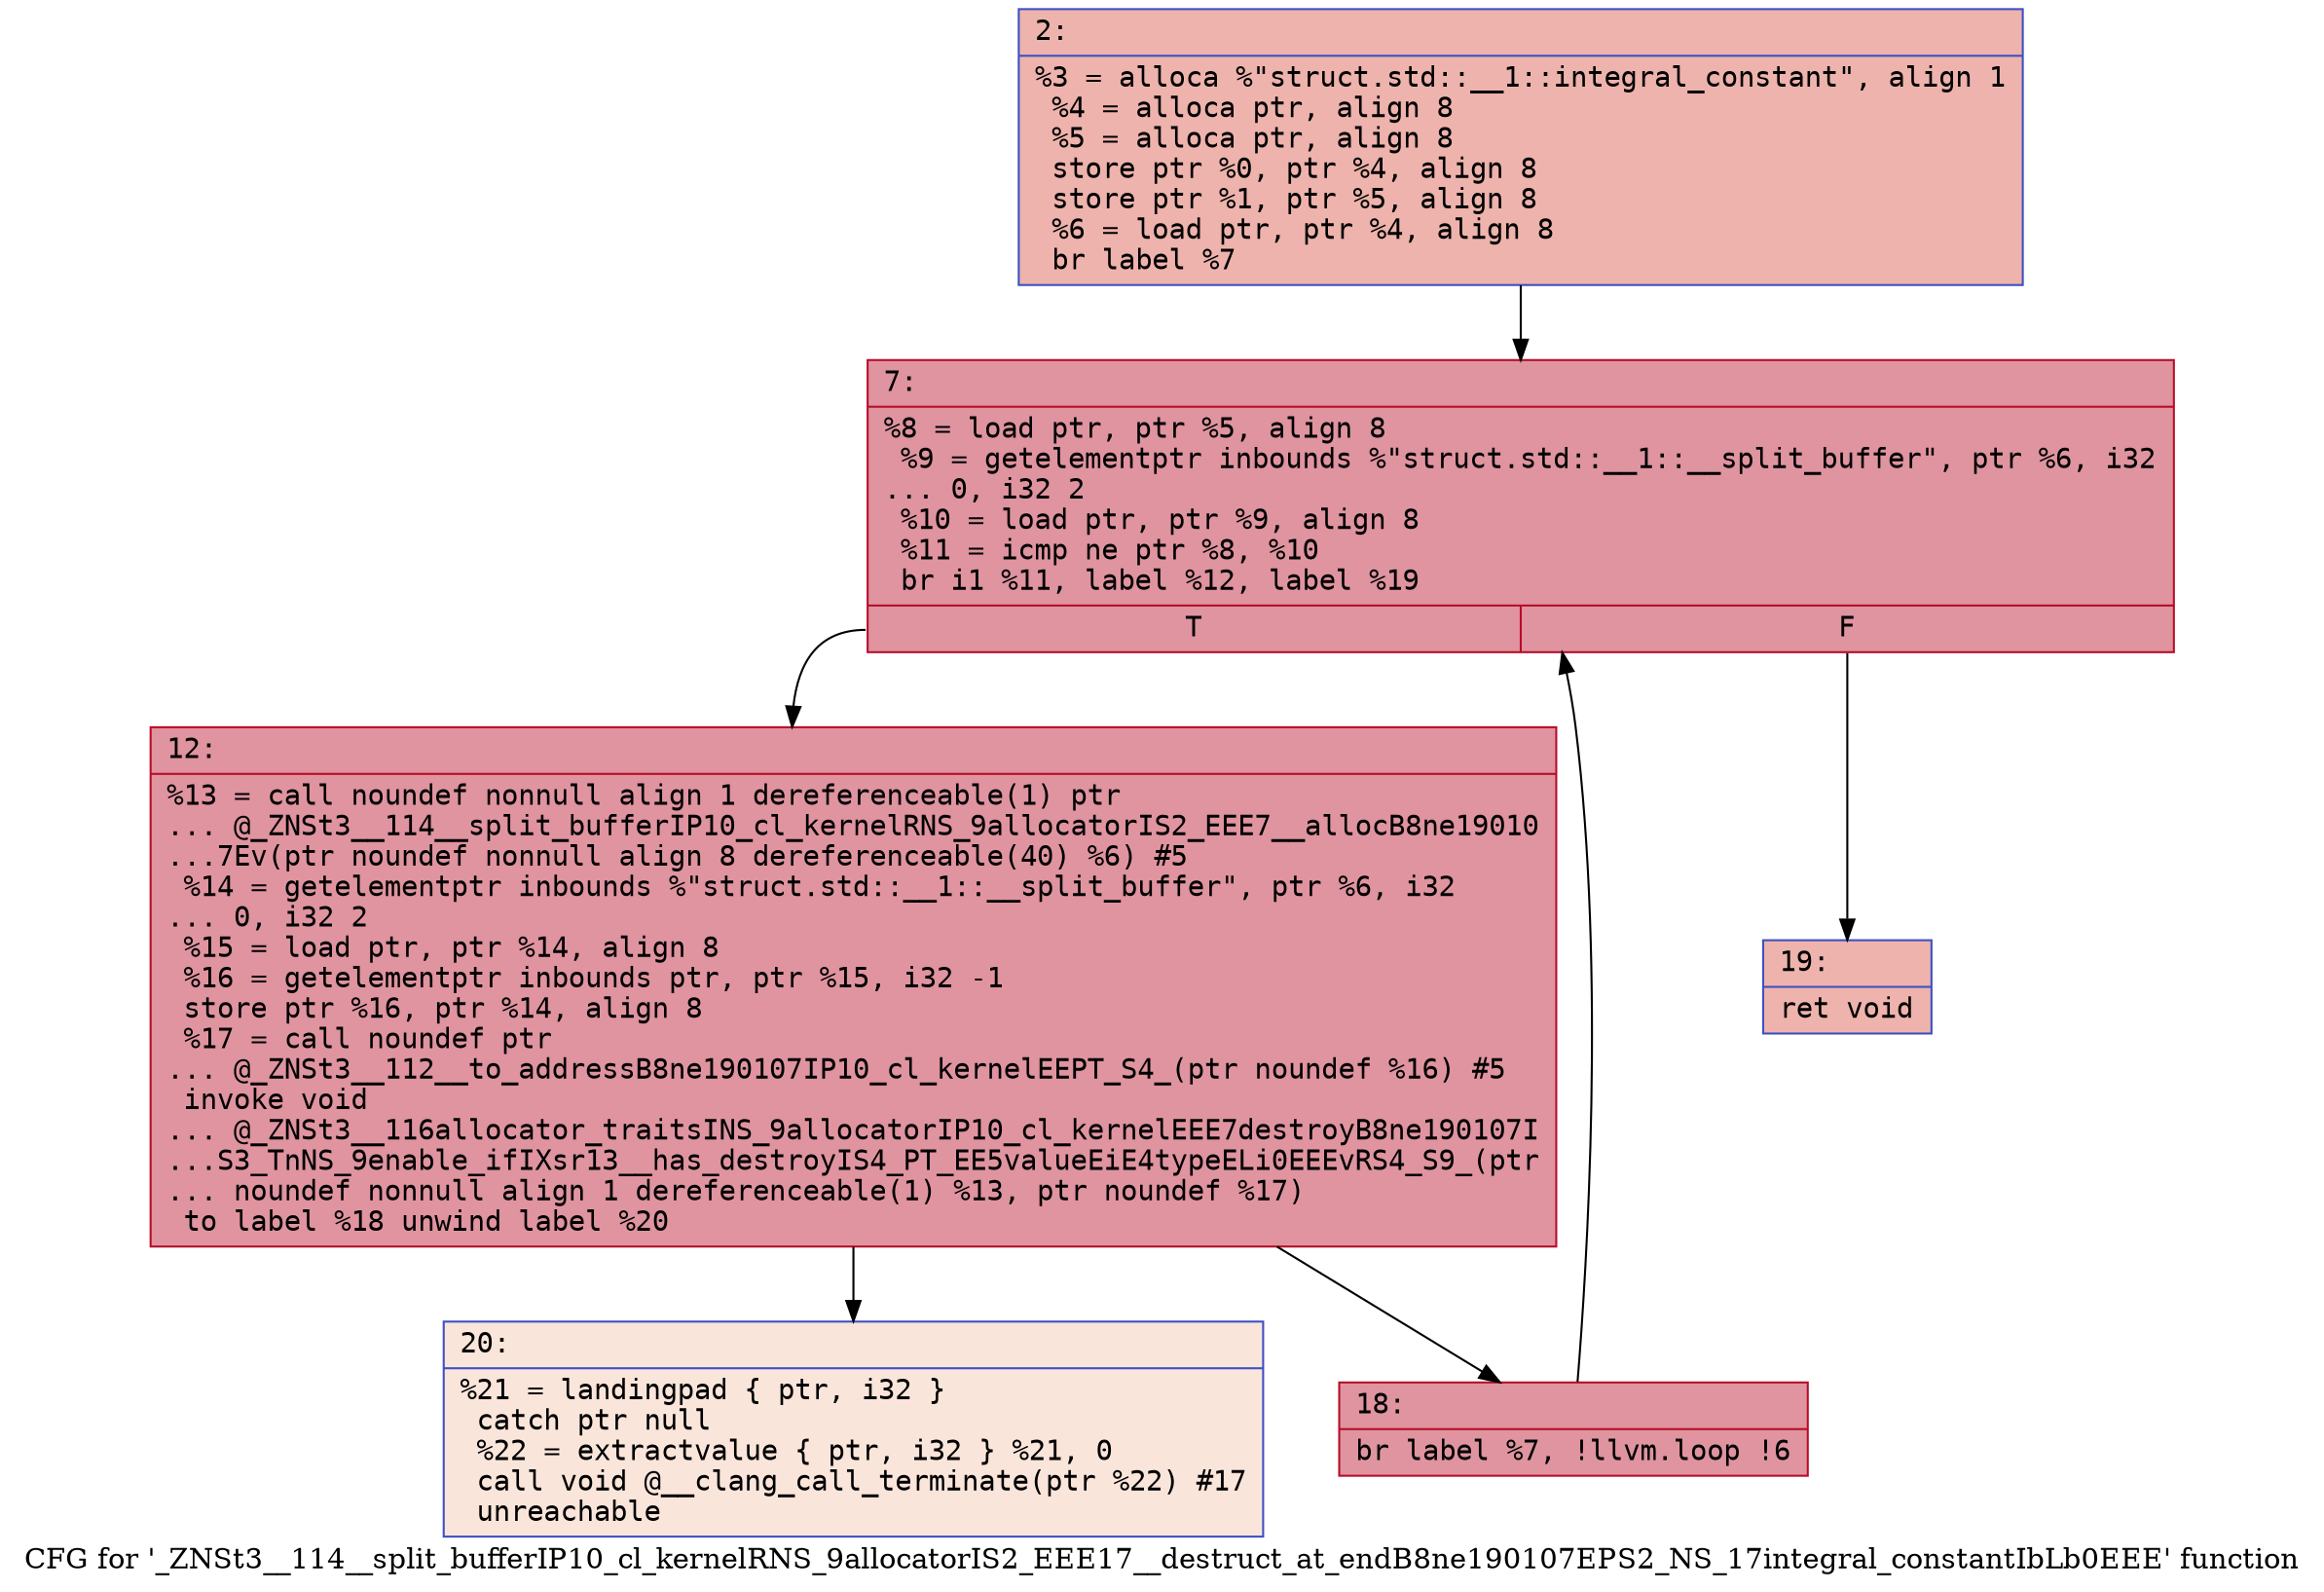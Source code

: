 digraph "CFG for '_ZNSt3__114__split_bufferIP10_cl_kernelRNS_9allocatorIS2_EEE17__destruct_at_endB8ne190107EPS2_NS_17integral_constantIbLb0EEE' function" {
	label="CFG for '_ZNSt3__114__split_bufferIP10_cl_kernelRNS_9allocatorIS2_EEE17__destruct_at_endB8ne190107EPS2_NS_17integral_constantIbLb0EEE' function";

	Node0x600000d3f070 [shape=record,color="#3d50c3ff", style=filled, fillcolor="#d6524470" fontname="Courier",label="{2:\l|  %3 = alloca %\"struct.std::__1::integral_constant\", align 1\l  %4 = alloca ptr, align 8\l  %5 = alloca ptr, align 8\l  store ptr %0, ptr %4, align 8\l  store ptr %1, ptr %5, align 8\l  %6 = load ptr, ptr %4, align 8\l  br label %7\l}"];
	Node0x600000d3f070 -> Node0x600000d3f0c0[tooltip="2 -> 7\nProbability 100.00%" ];
	Node0x600000d3f0c0 [shape=record,color="#b70d28ff", style=filled, fillcolor="#b70d2870" fontname="Courier",label="{7:\l|  %8 = load ptr, ptr %5, align 8\l  %9 = getelementptr inbounds %\"struct.std::__1::__split_buffer\", ptr %6, i32\l... 0, i32 2\l  %10 = load ptr, ptr %9, align 8\l  %11 = icmp ne ptr %8, %10\l  br i1 %11, label %12, label %19\l|{<s0>T|<s1>F}}"];
	Node0x600000d3f0c0:s0 -> Node0x600000d3f110[tooltip="7 -> 12\nProbability 96.88%" ];
	Node0x600000d3f0c0:s1 -> Node0x600000d3f1b0[tooltip="7 -> 19\nProbability 3.12%" ];
	Node0x600000d3f110 [shape=record,color="#b70d28ff", style=filled, fillcolor="#b70d2870" fontname="Courier",label="{12:\l|  %13 = call noundef nonnull align 1 dereferenceable(1) ptr\l... @_ZNSt3__114__split_bufferIP10_cl_kernelRNS_9allocatorIS2_EEE7__allocB8ne19010\l...7Ev(ptr noundef nonnull align 8 dereferenceable(40) %6) #5\l  %14 = getelementptr inbounds %\"struct.std::__1::__split_buffer\", ptr %6, i32\l... 0, i32 2\l  %15 = load ptr, ptr %14, align 8\l  %16 = getelementptr inbounds ptr, ptr %15, i32 -1\l  store ptr %16, ptr %14, align 8\l  %17 = call noundef ptr\l... @_ZNSt3__112__to_addressB8ne190107IP10_cl_kernelEEPT_S4_(ptr noundef %16) #5\l  invoke void\l... @_ZNSt3__116allocator_traitsINS_9allocatorIP10_cl_kernelEEE7destroyB8ne190107I\l...S3_TnNS_9enable_ifIXsr13__has_destroyIS4_PT_EE5valueEiE4typeELi0EEEvRS4_S9_(ptr\l... noundef nonnull align 1 dereferenceable(1) %13, ptr noundef %17)\l          to label %18 unwind label %20\l}"];
	Node0x600000d3f110 -> Node0x600000d3f160[tooltip="12 -> 18\nProbability 100.00%" ];
	Node0x600000d3f110 -> Node0x600000d3f200[tooltip="12 -> 20\nProbability 0.00%" ];
	Node0x600000d3f160 [shape=record,color="#b70d28ff", style=filled, fillcolor="#b70d2870" fontname="Courier",label="{18:\l|  br label %7, !llvm.loop !6\l}"];
	Node0x600000d3f160 -> Node0x600000d3f0c0[tooltip="18 -> 7\nProbability 100.00%" ];
	Node0x600000d3f1b0 [shape=record,color="#3d50c3ff", style=filled, fillcolor="#d6524470" fontname="Courier",label="{19:\l|  ret void\l}"];
	Node0x600000d3f200 [shape=record,color="#3d50c3ff", style=filled, fillcolor="#f4c5ad70" fontname="Courier",label="{20:\l|  %21 = landingpad \{ ptr, i32 \}\l          catch ptr null\l  %22 = extractvalue \{ ptr, i32 \} %21, 0\l  call void @__clang_call_terminate(ptr %22) #17\l  unreachable\l}"];
}
